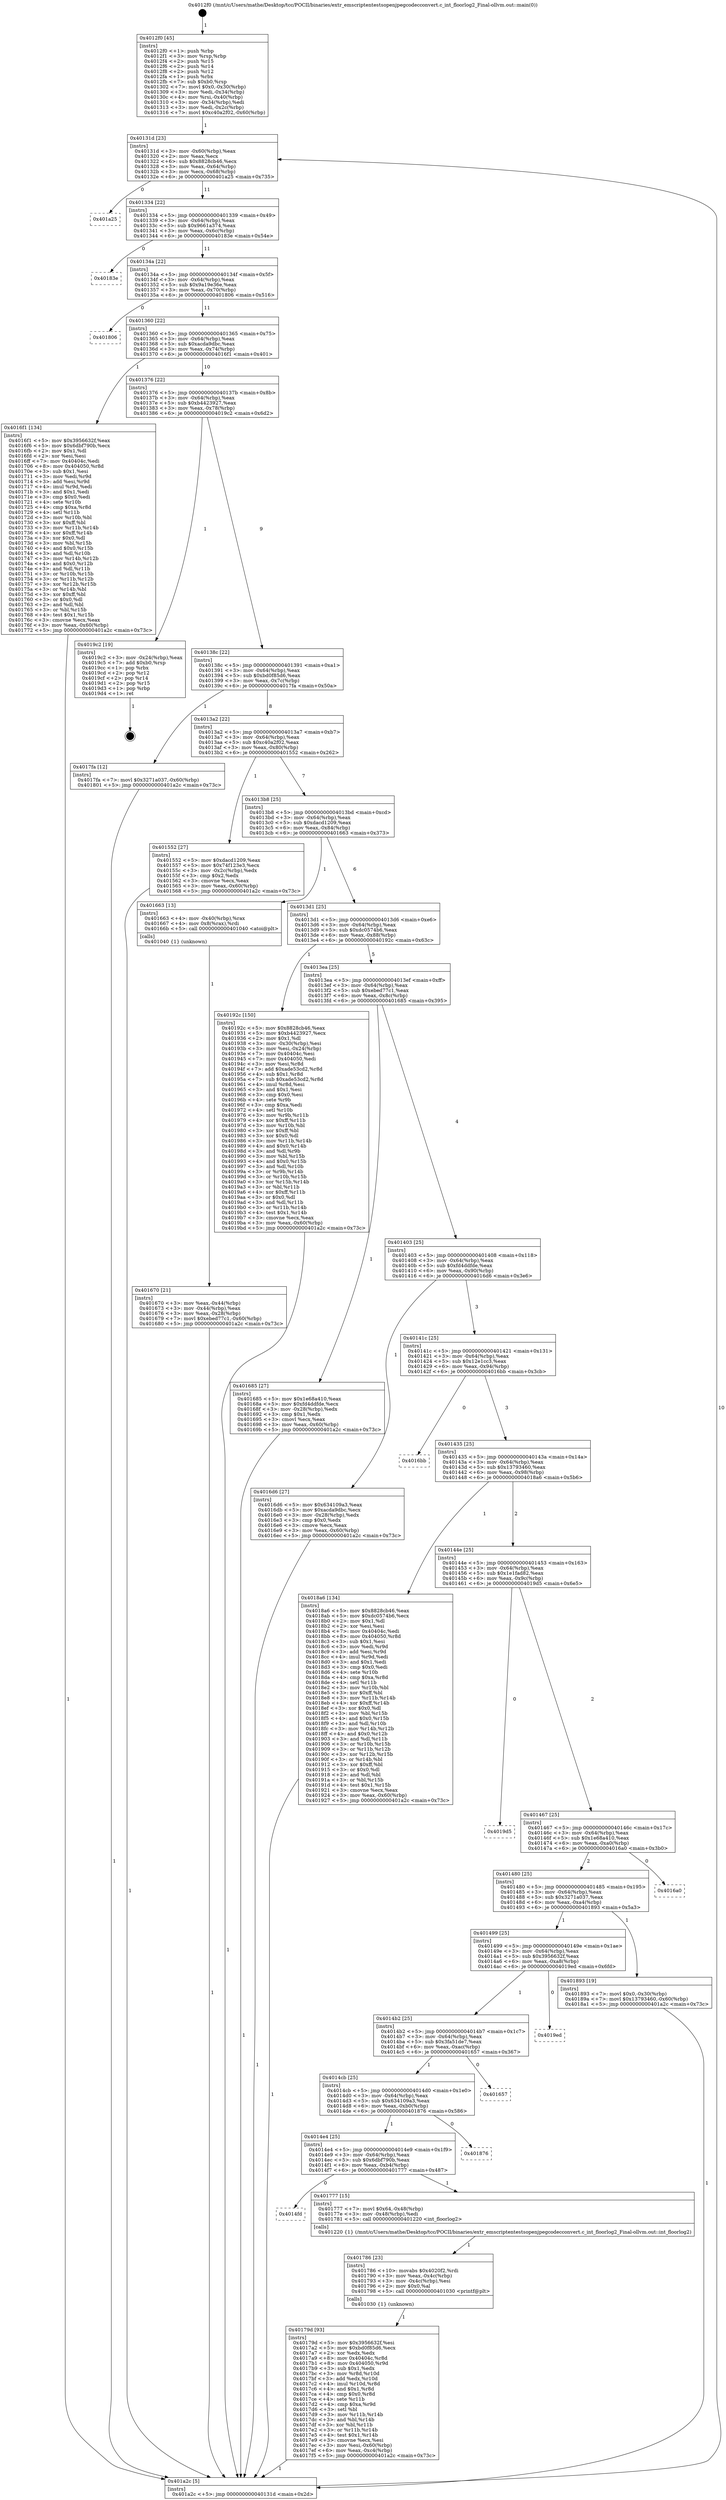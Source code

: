 digraph "0x4012f0" {
  label = "0x4012f0 (/mnt/c/Users/mathe/Desktop/tcc/POCII/binaries/extr_emscriptentestsopenjpegcodecconvert.c_int_floorlog2_Final-ollvm.out::main(0))"
  labelloc = "t"
  node[shape=record]

  Entry [label="",width=0.3,height=0.3,shape=circle,fillcolor=black,style=filled]
  "0x40131d" [label="{
     0x40131d [23]\l
     | [instrs]\l
     &nbsp;&nbsp;0x40131d \<+3\>: mov -0x60(%rbp),%eax\l
     &nbsp;&nbsp;0x401320 \<+2\>: mov %eax,%ecx\l
     &nbsp;&nbsp;0x401322 \<+6\>: sub $0x8828cb46,%ecx\l
     &nbsp;&nbsp;0x401328 \<+3\>: mov %eax,-0x64(%rbp)\l
     &nbsp;&nbsp;0x40132b \<+3\>: mov %ecx,-0x68(%rbp)\l
     &nbsp;&nbsp;0x40132e \<+6\>: je 0000000000401a25 \<main+0x735\>\l
  }"]
  "0x401a25" [label="{
     0x401a25\l
  }", style=dashed]
  "0x401334" [label="{
     0x401334 [22]\l
     | [instrs]\l
     &nbsp;&nbsp;0x401334 \<+5\>: jmp 0000000000401339 \<main+0x49\>\l
     &nbsp;&nbsp;0x401339 \<+3\>: mov -0x64(%rbp),%eax\l
     &nbsp;&nbsp;0x40133c \<+5\>: sub $0x9661a374,%eax\l
     &nbsp;&nbsp;0x401341 \<+3\>: mov %eax,-0x6c(%rbp)\l
     &nbsp;&nbsp;0x401344 \<+6\>: je 000000000040183e \<main+0x54e\>\l
  }"]
  Exit [label="",width=0.3,height=0.3,shape=circle,fillcolor=black,style=filled,peripheries=2]
  "0x40183e" [label="{
     0x40183e\l
  }", style=dashed]
  "0x40134a" [label="{
     0x40134a [22]\l
     | [instrs]\l
     &nbsp;&nbsp;0x40134a \<+5\>: jmp 000000000040134f \<main+0x5f\>\l
     &nbsp;&nbsp;0x40134f \<+3\>: mov -0x64(%rbp),%eax\l
     &nbsp;&nbsp;0x401352 \<+5\>: sub $0x9a19e36e,%eax\l
     &nbsp;&nbsp;0x401357 \<+3\>: mov %eax,-0x70(%rbp)\l
     &nbsp;&nbsp;0x40135a \<+6\>: je 0000000000401806 \<main+0x516\>\l
  }"]
  "0x40179d" [label="{
     0x40179d [93]\l
     | [instrs]\l
     &nbsp;&nbsp;0x40179d \<+5\>: mov $0x3956632f,%esi\l
     &nbsp;&nbsp;0x4017a2 \<+5\>: mov $0xbd0f85d6,%ecx\l
     &nbsp;&nbsp;0x4017a7 \<+2\>: xor %edx,%edx\l
     &nbsp;&nbsp;0x4017a9 \<+8\>: mov 0x40404c,%r8d\l
     &nbsp;&nbsp;0x4017b1 \<+8\>: mov 0x404050,%r9d\l
     &nbsp;&nbsp;0x4017b9 \<+3\>: sub $0x1,%edx\l
     &nbsp;&nbsp;0x4017bc \<+3\>: mov %r8d,%r10d\l
     &nbsp;&nbsp;0x4017bf \<+3\>: add %edx,%r10d\l
     &nbsp;&nbsp;0x4017c2 \<+4\>: imul %r10d,%r8d\l
     &nbsp;&nbsp;0x4017c6 \<+4\>: and $0x1,%r8d\l
     &nbsp;&nbsp;0x4017ca \<+4\>: cmp $0x0,%r8d\l
     &nbsp;&nbsp;0x4017ce \<+4\>: sete %r11b\l
     &nbsp;&nbsp;0x4017d2 \<+4\>: cmp $0xa,%r9d\l
     &nbsp;&nbsp;0x4017d6 \<+3\>: setl %bl\l
     &nbsp;&nbsp;0x4017d9 \<+3\>: mov %r11b,%r14b\l
     &nbsp;&nbsp;0x4017dc \<+3\>: and %bl,%r14b\l
     &nbsp;&nbsp;0x4017df \<+3\>: xor %bl,%r11b\l
     &nbsp;&nbsp;0x4017e2 \<+3\>: or %r11b,%r14b\l
     &nbsp;&nbsp;0x4017e5 \<+4\>: test $0x1,%r14b\l
     &nbsp;&nbsp;0x4017e9 \<+3\>: cmovne %ecx,%esi\l
     &nbsp;&nbsp;0x4017ec \<+3\>: mov %esi,-0x60(%rbp)\l
     &nbsp;&nbsp;0x4017ef \<+6\>: mov %eax,-0xc4(%rbp)\l
     &nbsp;&nbsp;0x4017f5 \<+5\>: jmp 0000000000401a2c \<main+0x73c\>\l
  }"]
  "0x401806" [label="{
     0x401806\l
  }", style=dashed]
  "0x401360" [label="{
     0x401360 [22]\l
     | [instrs]\l
     &nbsp;&nbsp;0x401360 \<+5\>: jmp 0000000000401365 \<main+0x75\>\l
     &nbsp;&nbsp;0x401365 \<+3\>: mov -0x64(%rbp),%eax\l
     &nbsp;&nbsp;0x401368 \<+5\>: sub $0xacda9dbc,%eax\l
     &nbsp;&nbsp;0x40136d \<+3\>: mov %eax,-0x74(%rbp)\l
     &nbsp;&nbsp;0x401370 \<+6\>: je 00000000004016f1 \<main+0x401\>\l
  }"]
  "0x401786" [label="{
     0x401786 [23]\l
     | [instrs]\l
     &nbsp;&nbsp;0x401786 \<+10\>: movabs $0x4020f2,%rdi\l
     &nbsp;&nbsp;0x401790 \<+3\>: mov %eax,-0x4c(%rbp)\l
     &nbsp;&nbsp;0x401793 \<+3\>: mov -0x4c(%rbp),%esi\l
     &nbsp;&nbsp;0x401796 \<+2\>: mov $0x0,%al\l
     &nbsp;&nbsp;0x401798 \<+5\>: call 0000000000401030 \<printf@plt\>\l
     | [calls]\l
     &nbsp;&nbsp;0x401030 \{1\} (unknown)\l
  }"]
  "0x4016f1" [label="{
     0x4016f1 [134]\l
     | [instrs]\l
     &nbsp;&nbsp;0x4016f1 \<+5\>: mov $0x3956632f,%eax\l
     &nbsp;&nbsp;0x4016f6 \<+5\>: mov $0x6dbf790b,%ecx\l
     &nbsp;&nbsp;0x4016fb \<+2\>: mov $0x1,%dl\l
     &nbsp;&nbsp;0x4016fd \<+2\>: xor %esi,%esi\l
     &nbsp;&nbsp;0x4016ff \<+7\>: mov 0x40404c,%edi\l
     &nbsp;&nbsp;0x401706 \<+8\>: mov 0x404050,%r8d\l
     &nbsp;&nbsp;0x40170e \<+3\>: sub $0x1,%esi\l
     &nbsp;&nbsp;0x401711 \<+3\>: mov %edi,%r9d\l
     &nbsp;&nbsp;0x401714 \<+3\>: add %esi,%r9d\l
     &nbsp;&nbsp;0x401717 \<+4\>: imul %r9d,%edi\l
     &nbsp;&nbsp;0x40171b \<+3\>: and $0x1,%edi\l
     &nbsp;&nbsp;0x40171e \<+3\>: cmp $0x0,%edi\l
     &nbsp;&nbsp;0x401721 \<+4\>: sete %r10b\l
     &nbsp;&nbsp;0x401725 \<+4\>: cmp $0xa,%r8d\l
     &nbsp;&nbsp;0x401729 \<+4\>: setl %r11b\l
     &nbsp;&nbsp;0x40172d \<+3\>: mov %r10b,%bl\l
     &nbsp;&nbsp;0x401730 \<+3\>: xor $0xff,%bl\l
     &nbsp;&nbsp;0x401733 \<+3\>: mov %r11b,%r14b\l
     &nbsp;&nbsp;0x401736 \<+4\>: xor $0xff,%r14b\l
     &nbsp;&nbsp;0x40173a \<+3\>: xor $0x0,%dl\l
     &nbsp;&nbsp;0x40173d \<+3\>: mov %bl,%r15b\l
     &nbsp;&nbsp;0x401740 \<+4\>: and $0x0,%r15b\l
     &nbsp;&nbsp;0x401744 \<+3\>: and %dl,%r10b\l
     &nbsp;&nbsp;0x401747 \<+3\>: mov %r14b,%r12b\l
     &nbsp;&nbsp;0x40174a \<+4\>: and $0x0,%r12b\l
     &nbsp;&nbsp;0x40174e \<+3\>: and %dl,%r11b\l
     &nbsp;&nbsp;0x401751 \<+3\>: or %r10b,%r15b\l
     &nbsp;&nbsp;0x401754 \<+3\>: or %r11b,%r12b\l
     &nbsp;&nbsp;0x401757 \<+3\>: xor %r12b,%r15b\l
     &nbsp;&nbsp;0x40175a \<+3\>: or %r14b,%bl\l
     &nbsp;&nbsp;0x40175d \<+3\>: xor $0xff,%bl\l
     &nbsp;&nbsp;0x401760 \<+3\>: or $0x0,%dl\l
     &nbsp;&nbsp;0x401763 \<+2\>: and %dl,%bl\l
     &nbsp;&nbsp;0x401765 \<+3\>: or %bl,%r15b\l
     &nbsp;&nbsp;0x401768 \<+4\>: test $0x1,%r15b\l
     &nbsp;&nbsp;0x40176c \<+3\>: cmovne %ecx,%eax\l
     &nbsp;&nbsp;0x40176f \<+3\>: mov %eax,-0x60(%rbp)\l
     &nbsp;&nbsp;0x401772 \<+5\>: jmp 0000000000401a2c \<main+0x73c\>\l
  }"]
  "0x401376" [label="{
     0x401376 [22]\l
     | [instrs]\l
     &nbsp;&nbsp;0x401376 \<+5\>: jmp 000000000040137b \<main+0x8b\>\l
     &nbsp;&nbsp;0x40137b \<+3\>: mov -0x64(%rbp),%eax\l
     &nbsp;&nbsp;0x40137e \<+5\>: sub $0xb4423927,%eax\l
     &nbsp;&nbsp;0x401383 \<+3\>: mov %eax,-0x78(%rbp)\l
     &nbsp;&nbsp;0x401386 \<+6\>: je 00000000004019c2 \<main+0x6d2\>\l
  }"]
  "0x4014fd" [label="{
     0x4014fd\l
  }", style=dashed]
  "0x4019c2" [label="{
     0x4019c2 [19]\l
     | [instrs]\l
     &nbsp;&nbsp;0x4019c2 \<+3\>: mov -0x24(%rbp),%eax\l
     &nbsp;&nbsp;0x4019c5 \<+7\>: add $0xb0,%rsp\l
     &nbsp;&nbsp;0x4019cc \<+1\>: pop %rbx\l
     &nbsp;&nbsp;0x4019cd \<+2\>: pop %r12\l
     &nbsp;&nbsp;0x4019cf \<+2\>: pop %r14\l
     &nbsp;&nbsp;0x4019d1 \<+2\>: pop %r15\l
     &nbsp;&nbsp;0x4019d3 \<+1\>: pop %rbp\l
     &nbsp;&nbsp;0x4019d4 \<+1\>: ret\l
  }"]
  "0x40138c" [label="{
     0x40138c [22]\l
     | [instrs]\l
     &nbsp;&nbsp;0x40138c \<+5\>: jmp 0000000000401391 \<main+0xa1\>\l
     &nbsp;&nbsp;0x401391 \<+3\>: mov -0x64(%rbp),%eax\l
     &nbsp;&nbsp;0x401394 \<+5\>: sub $0xbd0f85d6,%eax\l
     &nbsp;&nbsp;0x401399 \<+3\>: mov %eax,-0x7c(%rbp)\l
     &nbsp;&nbsp;0x40139c \<+6\>: je 00000000004017fa \<main+0x50a\>\l
  }"]
  "0x401777" [label="{
     0x401777 [15]\l
     | [instrs]\l
     &nbsp;&nbsp;0x401777 \<+7\>: movl $0x64,-0x48(%rbp)\l
     &nbsp;&nbsp;0x40177e \<+3\>: mov -0x48(%rbp),%edi\l
     &nbsp;&nbsp;0x401781 \<+5\>: call 0000000000401220 \<int_floorlog2\>\l
     | [calls]\l
     &nbsp;&nbsp;0x401220 \{1\} (/mnt/c/Users/mathe/Desktop/tcc/POCII/binaries/extr_emscriptentestsopenjpegcodecconvert.c_int_floorlog2_Final-ollvm.out::int_floorlog2)\l
  }"]
  "0x4017fa" [label="{
     0x4017fa [12]\l
     | [instrs]\l
     &nbsp;&nbsp;0x4017fa \<+7\>: movl $0x3271a037,-0x60(%rbp)\l
     &nbsp;&nbsp;0x401801 \<+5\>: jmp 0000000000401a2c \<main+0x73c\>\l
  }"]
  "0x4013a2" [label="{
     0x4013a2 [22]\l
     | [instrs]\l
     &nbsp;&nbsp;0x4013a2 \<+5\>: jmp 00000000004013a7 \<main+0xb7\>\l
     &nbsp;&nbsp;0x4013a7 \<+3\>: mov -0x64(%rbp),%eax\l
     &nbsp;&nbsp;0x4013aa \<+5\>: sub $0xc40a2f02,%eax\l
     &nbsp;&nbsp;0x4013af \<+3\>: mov %eax,-0x80(%rbp)\l
     &nbsp;&nbsp;0x4013b2 \<+6\>: je 0000000000401552 \<main+0x262\>\l
  }"]
  "0x4014e4" [label="{
     0x4014e4 [25]\l
     | [instrs]\l
     &nbsp;&nbsp;0x4014e4 \<+5\>: jmp 00000000004014e9 \<main+0x1f9\>\l
     &nbsp;&nbsp;0x4014e9 \<+3\>: mov -0x64(%rbp),%eax\l
     &nbsp;&nbsp;0x4014ec \<+5\>: sub $0x6dbf790b,%eax\l
     &nbsp;&nbsp;0x4014f1 \<+6\>: mov %eax,-0xb4(%rbp)\l
     &nbsp;&nbsp;0x4014f7 \<+6\>: je 0000000000401777 \<main+0x487\>\l
  }"]
  "0x401552" [label="{
     0x401552 [27]\l
     | [instrs]\l
     &nbsp;&nbsp;0x401552 \<+5\>: mov $0xdacd1209,%eax\l
     &nbsp;&nbsp;0x401557 \<+5\>: mov $0x74f123e3,%ecx\l
     &nbsp;&nbsp;0x40155c \<+3\>: mov -0x2c(%rbp),%edx\l
     &nbsp;&nbsp;0x40155f \<+3\>: cmp $0x2,%edx\l
     &nbsp;&nbsp;0x401562 \<+3\>: cmovne %ecx,%eax\l
     &nbsp;&nbsp;0x401565 \<+3\>: mov %eax,-0x60(%rbp)\l
     &nbsp;&nbsp;0x401568 \<+5\>: jmp 0000000000401a2c \<main+0x73c\>\l
  }"]
  "0x4013b8" [label="{
     0x4013b8 [25]\l
     | [instrs]\l
     &nbsp;&nbsp;0x4013b8 \<+5\>: jmp 00000000004013bd \<main+0xcd\>\l
     &nbsp;&nbsp;0x4013bd \<+3\>: mov -0x64(%rbp),%eax\l
     &nbsp;&nbsp;0x4013c0 \<+5\>: sub $0xdacd1209,%eax\l
     &nbsp;&nbsp;0x4013c5 \<+6\>: mov %eax,-0x84(%rbp)\l
     &nbsp;&nbsp;0x4013cb \<+6\>: je 0000000000401663 \<main+0x373\>\l
  }"]
  "0x401a2c" [label="{
     0x401a2c [5]\l
     | [instrs]\l
     &nbsp;&nbsp;0x401a2c \<+5\>: jmp 000000000040131d \<main+0x2d\>\l
  }"]
  "0x4012f0" [label="{
     0x4012f0 [45]\l
     | [instrs]\l
     &nbsp;&nbsp;0x4012f0 \<+1\>: push %rbp\l
     &nbsp;&nbsp;0x4012f1 \<+3\>: mov %rsp,%rbp\l
     &nbsp;&nbsp;0x4012f4 \<+2\>: push %r15\l
     &nbsp;&nbsp;0x4012f6 \<+2\>: push %r14\l
     &nbsp;&nbsp;0x4012f8 \<+2\>: push %r12\l
     &nbsp;&nbsp;0x4012fa \<+1\>: push %rbx\l
     &nbsp;&nbsp;0x4012fb \<+7\>: sub $0xb0,%rsp\l
     &nbsp;&nbsp;0x401302 \<+7\>: movl $0x0,-0x30(%rbp)\l
     &nbsp;&nbsp;0x401309 \<+3\>: mov %edi,-0x34(%rbp)\l
     &nbsp;&nbsp;0x40130c \<+4\>: mov %rsi,-0x40(%rbp)\l
     &nbsp;&nbsp;0x401310 \<+3\>: mov -0x34(%rbp),%edi\l
     &nbsp;&nbsp;0x401313 \<+3\>: mov %edi,-0x2c(%rbp)\l
     &nbsp;&nbsp;0x401316 \<+7\>: movl $0xc40a2f02,-0x60(%rbp)\l
  }"]
  "0x401876" [label="{
     0x401876\l
  }", style=dashed]
  "0x401663" [label="{
     0x401663 [13]\l
     | [instrs]\l
     &nbsp;&nbsp;0x401663 \<+4\>: mov -0x40(%rbp),%rax\l
     &nbsp;&nbsp;0x401667 \<+4\>: mov 0x8(%rax),%rdi\l
     &nbsp;&nbsp;0x40166b \<+5\>: call 0000000000401040 \<atoi@plt\>\l
     | [calls]\l
     &nbsp;&nbsp;0x401040 \{1\} (unknown)\l
  }"]
  "0x4013d1" [label="{
     0x4013d1 [25]\l
     | [instrs]\l
     &nbsp;&nbsp;0x4013d1 \<+5\>: jmp 00000000004013d6 \<main+0xe6\>\l
     &nbsp;&nbsp;0x4013d6 \<+3\>: mov -0x64(%rbp),%eax\l
     &nbsp;&nbsp;0x4013d9 \<+5\>: sub $0xdc0574b6,%eax\l
     &nbsp;&nbsp;0x4013de \<+6\>: mov %eax,-0x88(%rbp)\l
     &nbsp;&nbsp;0x4013e4 \<+6\>: je 000000000040192c \<main+0x63c\>\l
  }"]
  "0x401670" [label="{
     0x401670 [21]\l
     | [instrs]\l
     &nbsp;&nbsp;0x401670 \<+3\>: mov %eax,-0x44(%rbp)\l
     &nbsp;&nbsp;0x401673 \<+3\>: mov -0x44(%rbp),%eax\l
     &nbsp;&nbsp;0x401676 \<+3\>: mov %eax,-0x28(%rbp)\l
     &nbsp;&nbsp;0x401679 \<+7\>: movl $0xebed77c1,-0x60(%rbp)\l
     &nbsp;&nbsp;0x401680 \<+5\>: jmp 0000000000401a2c \<main+0x73c\>\l
  }"]
  "0x4014cb" [label="{
     0x4014cb [25]\l
     | [instrs]\l
     &nbsp;&nbsp;0x4014cb \<+5\>: jmp 00000000004014d0 \<main+0x1e0\>\l
     &nbsp;&nbsp;0x4014d0 \<+3\>: mov -0x64(%rbp),%eax\l
     &nbsp;&nbsp;0x4014d3 \<+5\>: sub $0x634109a3,%eax\l
     &nbsp;&nbsp;0x4014d8 \<+6\>: mov %eax,-0xb0(%rbp)\l
     &nbsp;&nbsp;0x4014de \<+6\>: je 0000000000401876 \<main+0x586\>\l
  }"]
  "0x40192c" [label="{
     0x40192c [150]\l
     | [instrs]\l
     &nbsp;&nbsp;0x40192c \<+5\>: mov $0x8828cb46,%eax\l
     &nbsp;&nbsp;0x401931 \<+5\>: mov $0xb4423927,%ecx\l
     &nbsp;&nbsp;0x401936 \<+2\>: mov $0x1,%dl\l
     &nbsp;&nbsp;0x401938 \<+3\>: mov -0x30(%rbp),%esi\l
     &nbsp;&nbsp;0x40193b \<+3\>: mov %esi,-0x24(%rbp)\l
     &nbsp;&nbsp;0x40193e \<+7\>: mov 0x40404c,%esi\l
     &nbsp;&nbsp;0x401945 \<+7\>: mov 0x404050,%edi\l
     &nbsp;&nbsp;0x40194c \<+3\>: mov %esi,%r8d\l
     &nbsp;&nbsp;0x40194f \<+7\>: add $0xade53cd2,%r8d\l
     &nbsp;&nbsp;0x401956 \<+4\>: sub $0x1,%r8d\l
     &nbsp;&nbsp;0x40195a \<+7\>: sub $0xade53cd2,%r8d\l
     &nbsp;&nbsp;0x401961 \<+4\>: imul %r8d,%esi\l
     &nbsp;&nbsp;0x401965 \<+3\>: and $0x1,%esi\l
     &nbsp;&nbsp;0x401968 \<+3\>: cmp $0x0,%esi\l
     &nbsp;&nbsp;0x40196b \<+4\>: sete %r9b\l
     &nbsp;&nbsp;0x40196f \<+3\>: cmp $0xa,%edi\l
     &nbsp;&nbsp;0x401972 \<+4\>: setl %r10b\l
     &nbsp;&nbsp;0x401976 \<+3\>: mov %r9b,%r11b\l
     &nbsp;&nbsp;0x401979 \<+4\>: xor $0xff,%r11b\l
     &nbsp;&nbsp;0x40197d \<+3\>: mov %r10b,%bl\l
     &nbsp;&nbsp;0x401980 \<+3\>: xor $0xff,%bl\l
     &nbsp;&nbsp;0x401983 \<+3\>: xor $0x0,%dl\l
     &nbsp;&nbsp;0x401986 \<+3\>: mov %r11b,%r14b\l
     &nbsp;&nbsp;0x401989 \<+4\>: and $0x0,%r14b\l
     &nbsp;&nbsp;0x40198d \<+3\>: and %dl,%r9b\l
     &nbsp;&nbsp;0x401990 \<+3\>: mov %bl,%r15b\l
     &nbsp;&nbsp;0x401993 \<+4\>: and $0x0,%r15b\l
     &nbsp;&nbsp;0x401997 \<+3\>: and %dl,%r10b\l
     &nbsp;&nbsp;0x40199a \<+3\>: or %r9b,%r14b\l
     &nbsp;&nbsp;0x40199d \<+3\>: or %r10b,%r15b\l
     &nbsp;&nbsp;0x4019a0 \<+3\>: xor %r15b,%r14b\l
     &nbsp;&nbsp;0x4019a3 \<+3\>: or %bl,%r11b\l
     &nbsp;&nbsp;0x4019a6 \<+4\>: xor $0xff,%r11b\l
     &nbsp;&nbsp;0x4019aa \<+3\>: or $0x0,%dl\l
     &nbsp;&nbsp;0x4019ad \<+3\>: and %dl,%r11b\l
     &nbsp;&nbsp;0x4019b0 \<+3\>: or %r11b,%r14b\l
     &nbsp;&nbsp;0x4019b3 \<+4\>: test $0x1,%r14b\l
     &nbsp;&nbsp;0x4019b7 \<+3\>: cmovne %ecx,%eax\l
     &nbsp;&nbsp;0x4019ba \<+3\>: mov %eax,-0x60(%rbp)\l
     &nbsp;&nbsp;0x4019bd \<+5\>: jmp 0000000000401a2c \<main+0x73c\>\l
  }"]
  "0x4013ea" [label="{
     0x4013ea [25]\l
     | [instrs]\l
     &nbsp;&nbsp;0x4013ea \<+5\>: jmp 00000000004013ef \<main+0xff\>\l
     &nbsp;&nbsp;0x4013ef \<+3\>: mov -0x64(%rbp),%eax\l
     &nbsp;&nbsp;0x4013f2 \<+5\>: sub $0xebed77c1,%eax\l
     &nbsp;&nbsp;0x4013f7 \<+6\>: mov %eax,-0x8c(%rbp)\l
     &nbsp;&nbsp;0x4013fd \<+6\>: je 0000000000401685 \<main+0x395\>\l
  }"]
  "0x401657" [label="{
     0x401657\l
  }", style=dashed]
  "0x401685" [label="{
     0x401685 [27]\l
     | [instrs]\l
     &nbsp;&nbsp;0x401685 \<+5\>: mov $0x1e68a410,%eax\l
     &nbsp;&nbsp;0x40168a \<+5\>: mov $0xfd4ddfde,%ecx\l
     &nbsp;&nbsp;0x40168f \<+3\>: mov -0x28(%rbp),%edx\l
     &nbsp;&nbsp;0x401692 \<+3\>: cmp $0x1,%edx\l
     &nbsp;&nbsp;0x401695 \<+3\>: cmovl %ecx,%eax\l
     &nbsp;&nbsp;0x401698 \<+3\>: mov %eax,-0x60(%rbp)\l
     &nbsp;&nbsp;0x40169b \<+5\>: jmp 0000000000401a2c \<main+0x73c\>\l
  }"]
  "0x401403" [label="{
     0x401403 [25]\l
     | [instrs]\l
     &nbsp;&nbsp;0x401403 \<+5\>: jmp 0000000000401408 \<main+0x118\>\l
     &nbsp;&nbsp;0x401408 \<+3\>: mov -0x64(%rbp),%eax\l
     &nbsp;&nbsp;0x40140b \<+5\>: sub $0xfd4ddfde,%eax\l
     &nbsp;&nbsp;0x401410 \<+6\>: mov %eax,-0x90(%rbp)\l
     &nbsp;&nbsp;0x401416 \<+6\>: je 00000000004016d6 \<main+0x3e6\>\l
  }"]
  "0x4014b2" [label="{
     0x4014b2 [25]\l
     | [instrs]\l
     &nbsp;&nbsp;0x4014b2 \<+5\>: jmp 00000000004014b7 \<main+0x1c7\>\l
     &nbsp;&nbsp;0x4014b7 \<+3\>: mov -0x64(%rbp),%eax\l
     &nbsp;&nbsp;0x4014ba \<+5\>: sub $0x3fa51de7,%eax\l
     &nbsp;&nbsp;0x4014bf \<+6\>: mov %eax,-0xac(%rbp)\l
     &nbsp;&nbsp;0x4014c5 \<+6\>: je 0000000000401657 \<main+0x367\>\l
  }"]
  "0x4016d6" [label="{
     0x4016d6 [27]\l
     | [instrs]\l
     &nbsp;&nbsp;0x4016d6 \<+5\>: mov $0x634109a3,%eax\l
     &nbsp;&nbsp;0x4016db \<+5\>: mov $0xacda9dbc,%ecx\l
     &nbsp;&nbsp;0x4016e0 \<+3\>: mov -0x28(%rbp),%edx\l
     &nbsp;&nbsp;0x4016e3 \<+3\>: cmp $0x0,%edx\l
     &nbsp;&nbsp;0x4016e6 \<+3\>: cmove %ecx,%eax\l
     &nbsp;&nbsp;0x4016e9 \<+3\>: mov %eax,-0x60(%rbp)\l
     &nbsp;&nbsp;0x4016ec \<+5\>: jmp 0000000000401a2c \<main+0x73c\>\l
  }"]
  "0x40141c" [label="{
     0x40141c [25]\l
     | [instrs]\l
     &nbsp;&nbsp;0x40141c \<+5\>: jmp 0000000000401421 \<main+0x131\>\l
     &nbsp;&nbsp;0x401421 \<+3\>: mov -0x64(%rbp),%eax\l
     &nbsp;&nbsp;0x401424 \<+5\>: sub $0x12e1cc3,%eax\l
     &nbsp;&nbsp;0x401429 \<+6\>: mov %eax,-0x94(%rbp)\l
     &nbsp;&nbsp;0x40142f \<+6\>: je 00000000004016bb \<main+0x3cb\>\l
  }"]
  "0x4019ed" [label="{
     0x4019ed\l
  }", style=dashed]
  "0x4016bb" [label="{
     0x4016bb\l
  }", style=dashed]
  "0x401435" [label="{
     0x401435 [25]\l
     | [instrs]\l
     &nbsp;&nbsp;0x401435 \<+5\>: jmp 000000000040143a \<main+0x14a\>\l
     &nbsp;&nbsp;0x40143a \<+3\>: mov -0x64(%rbp),%eax\l
     &nbsp;&nbsp;0x40143d \<+5\>: sub $0x13793460,%eax\l
     &nbsp;&nbsp;0x401442 \<+6\>: mov %eax,-0x98(%rbp)\l
     &nbsp;&nbsp;0x401448 \<+6\>: je 00000000004018a6 \<main+0x5b6\>\l
  }"]
  "0x401499" [label="{
     0x401499 [25]\l
     | [instrs]\l
     &nbsp;&nbsp;0x401499 \<+5\>: jmp 000000000040149e \<main+0x1ae\>\l
     &nbsp;&nbsp;0x40149e \<+3\>: mov -0x64(%rbp),%eax\l
     &nbsp;&nbsp;0x4014a1 \<+5\>: sub $0x3956632f,%eax\l
     &nbsp;&nbsp;0x4014a6 \<+6\>: mov %eax,-0xa8(%rbp)\l
     &nbsp;&nbsp;0x4014ac \<+6\>: je 00000000004019ed \<main+0x6fd\>\l
  }"]
  "0x4018a6" [label="{
     0x4018a6 [134]\l
     | [instrs]\l
     &nbsp;&nbsp;0x4018a6 \<+5\>: mov $0x8828cb46,%eax\l
     &nbsp;&nbsp;0x4018ab \<+5\>: mov $0xdc0574b6,%ecx\l
     &nbsp;&nbsp;0x4018b0 \<+2\>: mov $0x1,%dl\l
     &nbsp;&nbsp;0x4018b2 \<+2\>: xor %esi,%esi\l
     &nbsp;&nbsp;0x4018b4 \<+7\>: mov 0x40404c,%edi\l
     &nbsp;&nbsp;0x4018bb \<+8\>: mov 0x404050,%r8d\l
     &nbsp;&nbsp;0x4018c3 \<+3\>: sub $0x1,%esi\l
     &nbsp;&nbsp;0x4018c6 \<+3\>: mov %edi,%r9d\l
     &nbsp;&nbsp;0x4018c9 \<+3\>: add %esi,%r9d\l
     &nbsp;&nbsp;0x4018cc \<+4\>: imul %r9d,%edi\l
     &nbsp;&nbsp;0x4018d0 \<+3\>: and $0x1,%edi\l
     &nbsp;&nbsp;0x4018d3 \<+3\>: cmp $0x0,%edi\l
     &nbsp;&nbsp;0x4018d6 \<+4\>: sete %r10b\l
     &nbsp;&nbsp;0x4018da \<+4\>: cmp $0xa,%r8d\l
     &nbsp;&nbsp;0x4018de \<+4\>: setl %r11b\l
     &nbsp;&nbsp;0x4018e2 \<+3\>: mov %r10b,%bl\l
     &nbsp;&nbsp;0x4018e5 \<+3\>: xor $0xff,%bl\l
     &nbsp;&nbsp;0x4018e8 \<+3\>: mov %r11b,%r14b\l
     &nbsp;&nbsp;0x4018eb \<+4\>: xor $0xff,%r14b\l
     &nbsp;&nbsp;0x4018ef \<+3\>: xor $0x0,%dl\l
     &nbsp;&nbsp;0x4018f2 \<+3\>: mov %bl,%r15b\l
     &nbsp;&nbsp;0x4018f5 \<+4\>: and $0x0,%r15b\l
     &nbsp;&nbsp;0x4018f9 \<+3\>: and %dl,%r10b\l
     &nbsp;&nbsp;0x4018fc \<+3\>: mov %r14b,%r12b\l
     &nbsp;&nbsp;0x4018ff \<+4\>: and $0x0,%r12b\l
     &nbsp;&nbsp;0x401903 \<+3\>: and %dl,%r11b\l
     &nbsp;&nbsp;0x401906 \<+3\>: or %r10b,%r15b\l
     &nbsp;&nbsp;0x401909 \<+3\>: or %r11b,%r12b\l
     &nbsp;&nbsp;0x40190c \<+3\>: xor %r12b,%r15b\l
     &nbsp;&nbsp;0x40190f \<+3\>: or %r14b,%bl\l
     &nbsp;&nbsp;0x401912 \<+3\>: xor $0xff,%bl\l
     &nbsp;&nbsp;0x401915 \<+3\>: or $0x0,%dl\l
     &nbsp;&nbsp;0x401918 \<+2\>: and %dl,%bl\l
     &nbsp;&nbsp;0x40191a \<+3\>: or %bl,%r15b\l
     &nbsp;&nbsp;0x40191d \<+4\>: test $0x1,%r15b\l
     &nbsp;&nbsp;0x401921 \<+3\>: cmovne %ecx,%eax\l
     &nbsp;&nbsp;0x401924 \<+3\>: mov %eax,-0x60(%rbp)\l
     &nbsp;&nbsp;0x401927 \<+5\>: jmp 0000000000401a2c \<main+0x73c\>\l
  }"]
  "0x40144e" [label="{
     0x40144e [25]\l
     | [instrs]\l
     &nbsp;&nbsp;0x40144e \<+5\>: jmp 0000000000401453 \<main+0x163\>\l
     &nbsp;&nbsp;0x401453 \<+3\>: mov -0x64(%rbp),%eax\l
     &nbsp;&nbsp;0x401456 \<+5\>: sub $0x1e1fad82,%eax\l
     &nbsp;&nbsp;0x40145b \<+6\>: mov %eax,-0x9c(%rbp)\l
     &nbsp;&nbsp;0x401461 \<+6\>: je 00000000004019d5 \<main+0x6e5\>\l
  }"]
  "0x401893" [label="{
     0x401893 [19]\l
     | [instrs]\l
     &nbsp;&nbsp;0x401893 \<+7\>: movl $0x0,-0x30(%rbp)\l
     &nbsp;&nbsp;0x40189a \<+7\>: movl $0x13793460,-0x60(%rbp)\l
     &nbsp;&nbsp;0x4018a1 \<+5\>: jmp 0000000000401a2c \<main+0x73c\>\l
  }"]
  "0x4019d5" [label="{
     0x4019d5\l
  }", style=dashed]
  "0x401467" [label="{
     0x401467 [25]\l
     | [instrs]\l
     &nbsp;&nbsp;0x401467 \<+5\>: jmp 000000000040146c \<main+0x17c\>\l
     &nbsp;&nbsp;0x40146c \<+3\>: mov -0x64(%rbp),%eax\l
     &nbsp;&nbsp;0x40146f \<+5\>: sub $0x1e68a410,%eax\l
     &nbsp;&nbsp;0x401474 \<+6\>: mov %eax,-0xa0(%rbp)\l
     &nbsp;&nbsp;0x40147a \<+6\>: je 00000000004016a0 \<main+0x3b0\>\l
  }"]
  "0x401480" [label="{
     0x401480 [25]\l
     | [instrs]\l
     &nbsp;&nbsp;0x401480 \<+5\>: jmp 0000000000401485 \<main+0x195\>\l
     &nbsp;&nbsp;0x401485 \<+3\>: mov -0x64(%rbp),%eax\l
     &nbsp;&nbsp;0x401488 \<+5\>: sub $0x3271a037,%eax\l
     &nbsp;&nbsp;0x40148d \<+6\>: mov %eax,-0xa4(%rbp)\l
     &nbsp;&nbsp;0x401493 \<+6\>: je 0000000000401893 \<main+0x5a3\>\l
  }"]
  "0x4016a0" [label="{
     0x4016a0\l
  }", style=dashed]
  Entry -> "0x4012f0" [label=" 1"]
  "0x40131d" -> "0x401a25" [label=" 0"]
  "0x40131d" -> "0x401334" [label=" 11"]
  "0x4019c2" -> Exit [label=" 1"]
  "0x401334" -> "0x40183e" [label=" 0"]
  "0x401334" -> "0x40134a" [label=" 11"]
  "0x40192c" -> "0x401a2c" [label=" 1"]
  "0x40134a" -> "0x401806" [label=" 0"]
  "0x40134a" -> "0x401360" [label=" 11"]
  "0x4018a6" -> "0x401a2c" [label=" 1"]
  "0x401360" -> "0x4016f1" [label=" 1"]
  "0x401360" -> "0x401376" [label=" 10"]
  "0x401893" -> "0x401a2c" [label=" 1"]
  "0x401376" -> "0x4019c2" [label=" 1"]
  "0x401376" -> "0x40138c" [label=" 9"]
  "0x4017fa" -> "0x401a2c" [label=" 1"]
  "0x40138c" -> "0x4017fa" [label=" 1"]
  "0x40138c" -> "0x4013a2" [label=" 8"]
  "0x40179d" -> "0x401a2c" [label=" 1"]
  "0x4013a2" -> "0x401552" [label=" 1"]
  "0x4013a2" -> "0x4013b8" [label=" 7"]
  "0x401552" -> "0x401a2c" [label=" 1"]
  "0x4012f0" -> "0x40131d" [label=" 1"]
  "0x401a2c" -> "0x40131d" [label=" 10"]
  "0x401777" -> "0x401786" [label=" 1"]
  "0x4013b8" -> "0x401663" [label=" 1"]
  "0x4013b8" -> "0x4013d1" [label=" 6"]
  "0x401663" -> "0x401670" [label=" 1"]
  "0x401670" -> "0x401a2c" [label=" 1"]
  "0x4014e4" -> "0x4014fd" [label=" 0"]
  "0x4013d1" -> "0x40192c" [label=" 1"]
  "0x4013d1" -> "0x4013ea" [label=" 5"]
  "0x401786" -> "0x40179d" [label=" 1"]
  "0x4013ea" -> "0x401685" [label=" 1"]
  "0x4013ea" -> "0x401403" [label=" 4"]
  "0x401685" -> "0x401a2c" [label=" 1"]
  "0x4014cb" -> "0x4014e4" [label=" 1"]
  "0x401403" -> "0x4016d6" [label=" 1"]
  "0x401403" -> "0x40141c" [label=" 3"]
  "0x4016d6" -> "0x401a2c" [label=" 1"]
  "0x4016f1" -> "0x401a2c" [label=" 1"]
  "0x4014e4" -> "0x401777" [label=" 1"]
  "0x40141c" -> "0x4016bb" [label=" 0"]
  "0x40141c" -> "0x401435" [label=" 3"]
  "0x4014b2" -> "0x4014cb" [label=" 1"]
  "0x401435" -> "0x4018a6" [label=" 1"]
  "0x401435" -> "0x40144e" [label=" 2"]
  "0x4014cb" -> "0x401876" [label=" 0"]
  "0x40144e" -> "0x4019d5" [label=" 0"]
  "0x40144e" -> "0x401467" [label=" 2"]
  "0x401499" -> "0x4014b2" [label=" 1"]
  "0x401467" -> "0x4016a0" [label=" 0"]
  "0x401467" -> "0x401480" [label=" 2"]
  "0x401499" -> "0x4019ed" [label=" 0"]
  "0x401480" -> "0x401893" [label=" 1"]
  "0x401480" -> "0x401499" [label=" 1"]
  "0x4014b2" -> "0x401657" [label=" 0"]
}
